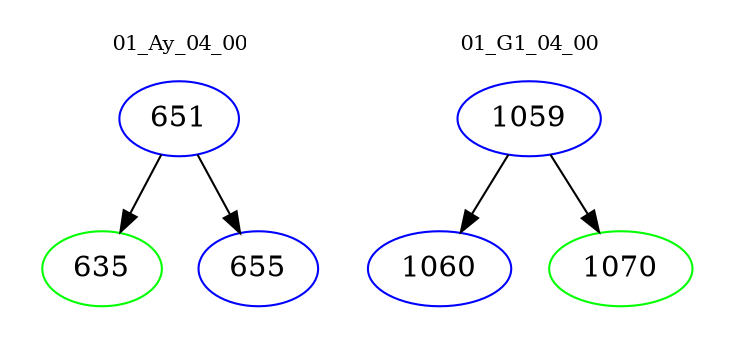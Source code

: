digraph{
subgraph cluster_0 {
color = white
label = "01_Ay_04_00";
fontsize=10;
T0_651 [label="651", color="blue"]
T0_651 -> T0_635 [color="black"]
T0_635 [label="635", color="green"]
T0_651 -> T0_655 [color="black"]
T0_655 [label="655", color="blue"]
}
subgraph cluster_1 {
color = white
label = "01_G1_04_00";
fontsize=10;
T1_1059 [label="1059", color="blue"]
T1_1059 -> T1_1060 [color="black"]
T1_1060 [label="1060", color="blue"]
T1_1059 -> T1_1070 [color="black"]
T1_1070 [label="1070", color="green"]
}
}
